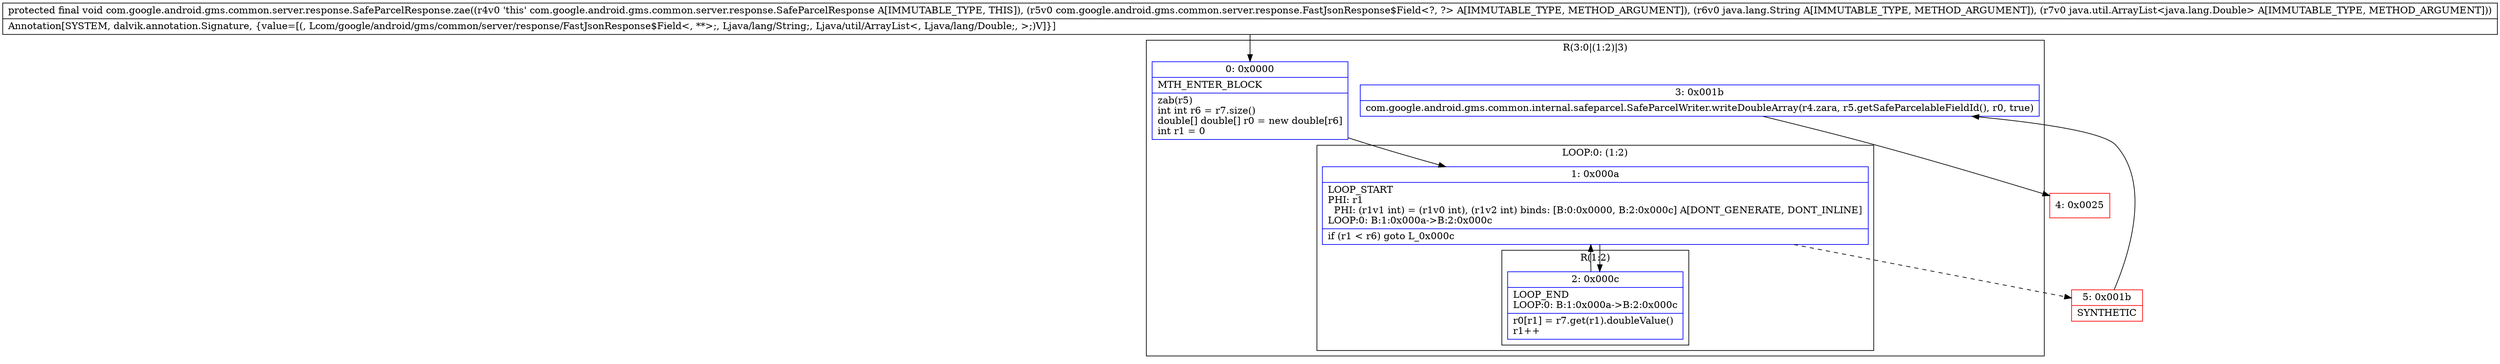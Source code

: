 digraph "CFG forcom.google.android.gms.common.server.response.SafeParcelResponse.zae(Lcom\/google\/android\/gms\/common\/server\/response\/FastJsonResponse$Field;Ljava\/lang\/String;Ljava\/util\/ArrayList;)V" {
subgraph cluster_Region_1016974708 {
label = "R(3:0|(1:2)|3)";
node [shape=record,color=blue];
Node_0 [shape=record,label="{0\:\ 0x0000|MTH_ENTER_BLOCK\l|zab(r5)\lint int r6 = r7.size()\ldouble[] double[] r0 = new double[r6]\lint r1 = 0\l}"];
subgraph cluster_LoopRegion_651843507 {
label = "LOOP:0: (1:2)";
node [shape=record,color=blue];
Node_1 [shape=record,label="{1\:\ 0x000a|LOOP_START\lPHI: r1 \l  PHI: (r1v1 int) = (r1v0 int), (r1v2 int) binds: [B:0:0x0000, B:2:0x000c] A[DONT_GENERATE, DONT_INLINE]\lLOOP:0: B:1:0x000a\-\>B:2:0x000c\l|if (r1 \< r6) goto L_0x000c\l}"];
subgraph cluster_Region_207490835 {
label = "R(1:2)";
node [shape=record,color=blue];
Node_2 [shape=record,label="{2\:\ 0x000c|LOOP_END\lLOOP:0: B:1:0x000a\-\>B:2:0x000c\l|r0[r1] = r7.get(r1).doubleValue()\lr1++\l}"];
}
}
Node_3 [shape=record,label="{3\:\ 0x001b|com.google.android.gms.common.internal.safeparcel.SafeParcelWriter.writeDoubleArray(r4.zara, r5.getSafeParcelableFieldId(), r0, true)\l}"];
}
Node_4 [shape=record,color=red,label="{4\:\ 0x0025}"];
Node_5 [shape=record,color=red,label="{5\:\ 0x001b|SYNTHETIC\l}"];
MethodNode[shape=record,label="{protected final void com.google.android.gms.common.server.response.SafeParcelResponse.zae((r4v0 'this' com.google.android.gms.common.server.response.SafeParcelResponse A[IMMUTABLE_TYPE, THIS]), (r5v0 com.google.android.gms.common.server.response.FastJsonResponse$Field\<?, ?\> A[IMMUTABLE_TYPE, METHOD_ARGUMENT]), (r6v0 java.lang.String A[IMMUTABLE_TYPE, METHOD_ARGUMENT]), (r7v0 java.util.ArrayList\<java.lang.Double\> A[IMMUTABLE_TYPE, METHOD_ARGUMENT]))  | Annotation[SYSTEM, dalvik.annotation.Signature, \{value=[(, Lcom\/google\/android\/gms\/common\/server\/response\/FastJsonResponse$Field\<, **\>;, Ljava\/lang\/String;, Ljava\/util\/ArrayList\<, Ljava\/lang\/Double;, \>;)V]\}]\l}"];
MethodNode -> Node_0;
Node_0 -> Node_1;
Node_1 -> Node_2;
Node_1 -> Node_5[style=dashed];
Node_2 -> Node_1;
Node_3 -> Node_4;
Node_5 -> Node_3;
}

